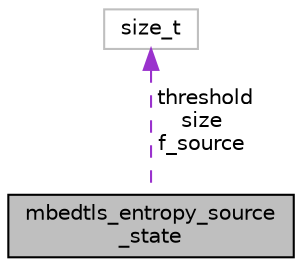 digraph "mbedtls_entropy_source_state"
{
  edge [fontname="Helvetica",fontsize="10",labelfontname="Helvetica",labelfontsize="10"];
  node [fontname="Helvetica",fontsize="10",shape=record];
  Node1 [label="mbedtls_entropy_source\l_state",height=0.2,width=0.4,color="black", fillcolor="grey75", style="filled", fontcolor="black"];
  Node2 -> Node1 [dir="back",color="darkorchid3",fontsize="10",style="dashed",label=" threshold\nsize\nf_source" ];
  Node2 [label="size_t",height=0.2,width=0.4,color="grey75", fillcolor="white", style="filled"];
}
